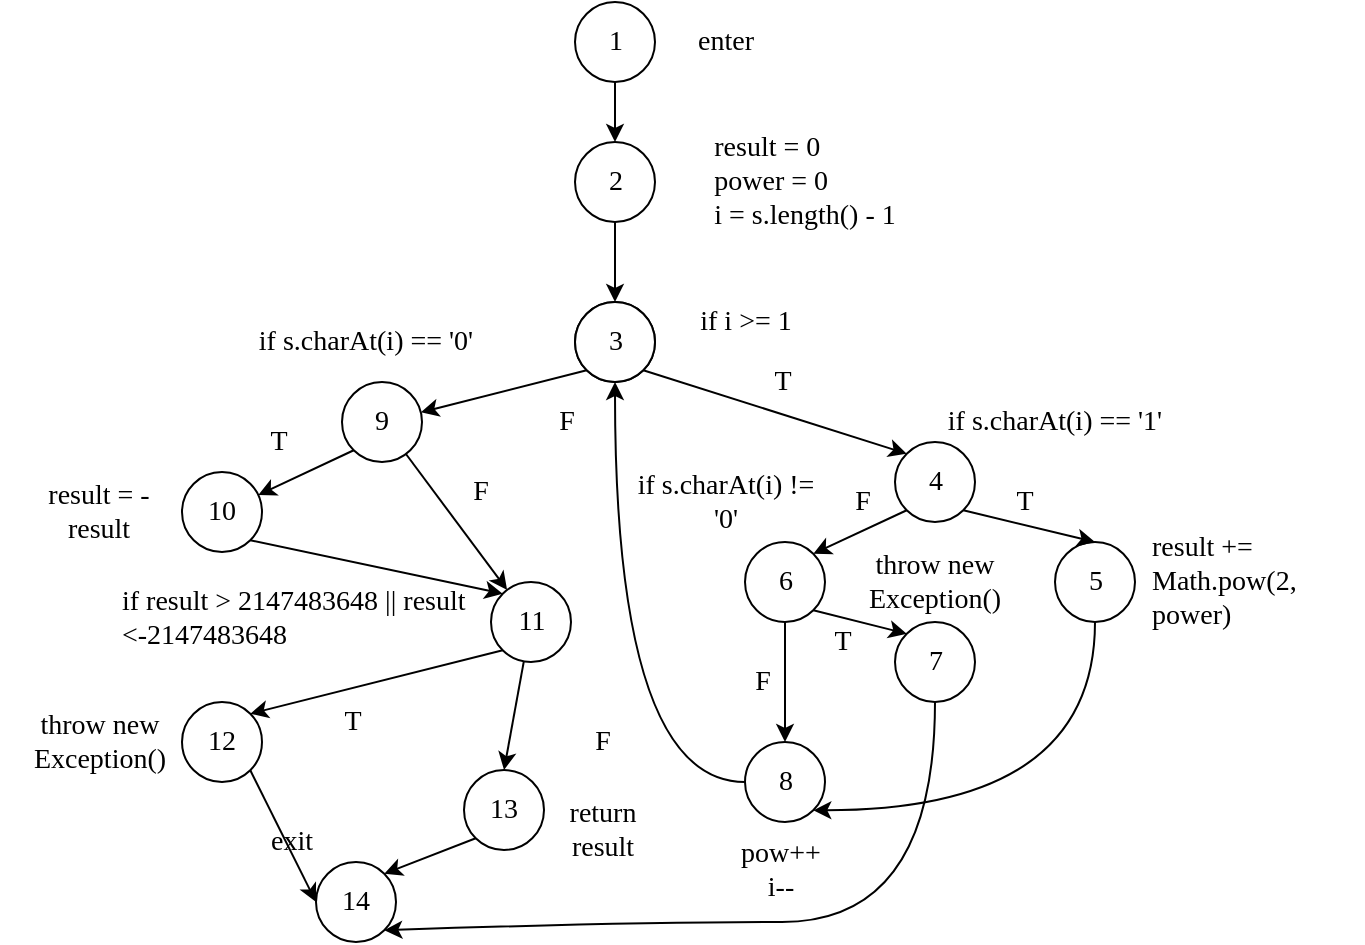 <mxfile version="10.6.5" type="github"><diagram id="AhWVypeFxBKPO-wxX6BN" name="Question1"><mxGraphModel dx="1250" dy="550" grid="1" gridSize="10" guides="1" tooltips="1" connect="1" arrows="1" fold="1" page="1" pageScale="1" pageWidth="827" pageHeight="1169" math="0" shadow="0"><root><mxCell id="0"/><mxCell id="1" parent="0"/><mxCell id="4cUHxtRjD3z-4MWlJrTc-3" style="edgeStyle=orthogonalEdgeStyle;rounded=0;orthogonalLoop=1;jettySize=auto;html=1;fontFamily=Verdana;fontSize=14;" parent="1" source="4cUHxtRjD3z-4MWlJrTc-1" target="4cUHxtRjD3z-4MWlJrTc-2" edge="1"><mxGeometry relative="1" as="geometry"/></mxCell><mxCell id="4cUHxtRjD3z-4MWlJrTc-1" value="1" style="ellipse;whiteSpace=wrap;html=1;aspect=fixed;fontFamily=Verdana;fontSize=14;" parent="1" vertex="1"><mxGeometry x="304.5" y="150" width="40" height="40" as="geometry"/></mxCell><mxCell id="4cUHxtRjD3z-4MWlJrTc-18" style="edgeStyle=orthogonalEdgeStyle;rounded=0;orthogonalLoop=1;jettySize=auto;html=1;fontFamily=Verdana;fontSize=14;" parent="1" source="4cUHxtRjD3z-4MWlJrTc-2" target="4cUHxtRjD3z-4MWlJrTc-8" edge="1"><mxGeometry relative="1" as="geometry"/></mxCell><mxCell id="4cUHxtRjD3z-4MWlJrTc-2" value="2" style="ellipse;whiteSpace=wrap;html=1;aspect=fixed;fontFamily=Verdana;fontSize=14;" parent="1" vertex="1"><mxGeometry x="304.5" y="220" width="40" height="40" as="geometry"/></mxCell><mxCell id="4cUHxtRjD3z-4MWlJrTc-4" value="" style="ellipse;whiteSpace=wrap;html=1;aspect=fixed;fontFamily=Verdana;fontSize=14;" parent="1" vertex="1"><mxGeometry x="304.5" y="300" width="40" height="40" as="geometry"/></mxCell><mxCell id="4cUHxtRjD3z-4MWlJrTc-44" style="edgeStyle=none;rounded=0;orthogonalLoop=1;jettySize=auto;html=1;exitX=0;exitY=1;exitDx=0;exitDy=0;entryX=1;entryY=0;entryDx=0;entryDy=0;fontFamily=Verdana;fontSize=14;" parent="1" source="4cUHxtRjD3z-4MWlJrTc-5" target="4cUHxtRjD3z-4MWlJrTc-7" edge="1"><mxGeometry relative="1" as="geometry"/></mxCell><mxCell id="4cUHxtRjD3z-4MWlJrTc-5" value="4" style="ellipse;whiteSpace=wrap;html=1;aspect=fixed;fontFamily=Verdana;fontSize=14;" parent="1" vertex="1"><mxGeometry x="464.5" y="370" width="40" height="40" as="geometry"/></mxCell><mxCell id="4cUHxtRjD3z-4MWlJrTc-45" style="edgeStyle=none;rounded=0;orthogonalLoop=1;jettySize=auto;html=1;exitX=1;exitY=1;exitDx=0;exitDy=0;entryX=0;entryY=0;entryDx=0;entryDy=0;fontFamily=Verdana;fontSize=14;" parent="1" source="4cUHxtRjD3z-4MWlJrTc-7" target="4cUHxtRjD3z-4MWlJrTc-10" edge="1"><mxGeometry relative="1" as="geometry"/></mxCell><mxCell id="4cUHxtRjD3z-4MWlJrTc-47" style="edgeStyle=none;rounded=0;orthogonalLoop=1;jettySize=auto;html=1;entryX=0.5;entryY=0;entryDx=0;entryDy=0;fontFamily=Verdana;fontSize=14;" parent="1" source="4cUHxtRjD3z-4MWlJrTc-7" target="4cUHxtRjD3z-4MWlJrTc-46" edge="1"><mxGeometry relative="1" as="geometry"/></mxCell><mxCell id="4cUHxtRjD3z-4MWlJrTc-7" value="6" style="ellipse;whiteSpace=wrap;html=1;aspect=fixed;fontFamily=Verdana;fontSize=14;" parent="1" vertex="1"><mxGeometry x="389.5" y="420" width="40" height="40" as="geometry"/></mxCell><mxCell id="4cUHxtRjD3z-4MWlJrTc-27" style="edgeStyle=none;rounded=0;orthogonalLoop=1;jettySize=auto;html=1;exitX=0;exitY=1;exitDx=0;exitDy=0;fontFamily=Verdana;fontSize=14;" parent="1" source="4cUHxtRjD3z-4MWlJrTc-8" target="4cUHxtRjD3z-4MWlJrTc-11" edge="1"><mxGeometry relative="1" as="geometry"/></mxCell><mxCell id="4cUHxtRjD3z-4MWlJrTc-30" style="edgeStyle=none;rounded=0;orthogonalLoop=1;jettySize=auto;html=1;exitX=1;exitY=1;exitDx=0;exitDy=0;entryX=0;entryY=0;entryDx=0;entryDy=0;fontFamily=Verdana;fontSize=14;" parent="1" source="4cUHxtRjD3z-4MWlJrTc-8" target="4cUHxtRjD3z-4MWlJrTc-5" edge="1"><mxGeometry relative="1" as="geometry"/></mxCell><mxCell id="4cUHxtRjD3z-4MWlJrTc-8" value="3" style="ellipse;whiteSpace=wrap;html=1;aspect=fixed;fontFamily=Verdana;fontSize=14;" parent="1" vertex="1"><mxGeometry x="304.5" y="300" width="40" height="40" as="geometry"/></mxCell><mxCell id="4cUHxtRjD3z-4MWlJrTc-49" style="edgeStyle=orthogonalEdgeStyle;curved=1;rounded=0;orthogonalLoop=1;jettySize=auto;html=1;entryX=1;entryY=1;entryDx=0;entryDy=0;fontFamily=Verdana;fontSize=14;" parent="1" source="4cUHxtRjD3z-4MWlJrTc-9" target="4cUHxtRjD3z-4MWlJrTc-46" edge="1"><mxGeometry relative="1" as="geometry"><Array as="points"><mxPoint x="564.5" y="554"/></Array></mxGeometry></mxCell><mxCell id="4cUHxtRjD3z-4MWlJrTc-9" value="5" style="ellipse;whiteSpace=wrap;html=1;aspect=fixed;fontFamily=Verdana;fontSize=14;" parent="1" vertex="1"><mxGeometry x="544.5" y="420" width="40" height="40" as="geometry"/></mxCell><mxCell id="4cUHxtRjD3z-4MWlJrTc-10" value="7" style="ellipse;whiteSpace=wrap;html=1;aspect=fixed;fontFamily=Verdana;fontSize=14;" parent="1" vertex="1"><mxGeometry x="464.5" y="460" width="40" height="40" as="geometry"/></mxCell><mxCell id="4cUHxtRjD3z-4MWlJrTc-26" style="edgeStyle=none;rounded=0;orthogonalLoop=1;jettySize=auto;html=1;exitX=0;exitY=1;exitDx=0;exitDy=0;fontFamily=Verdana;fontSize=14;" parent="1" source="4cUHxtRjD3z-4MWlJrTc-11" target="4cUHxtRjD3z-4MWlJrTc-14" edge="1"><mxGeometry relative="1" as="geometry"/></mxCell><mxCell id="4cUHxtRjD3z-4MWlJrTc-28" style="edgeStyle=none;rounded=0;orthogonalLoop=1;jettySize=auto;html=1;fontFamily=Verdana;fontSize=14;" parent="1" source="4cUHxtRjD3z-4MWlJrTc-11" target="4cUHxtRjD3z-4MWlJrTc-12" edge="1"><mxGeometry relative="1" as="geometry"/></mxCell><mxCell id="4cUHxtRjD3z-4MWlJrTc-11" value="9" style="ellipse;whiteSpace=wrap;html=1;aspect=fixed;fontFamily=Verdana;fontSize=14;" parent="1" vertex="1"><mxGeometry x="188" y="340" width="40" height="40" as="geometry"/></mxCell><mxCell id="4cUHxtRjD3z-4MWlJrTc-32" style="edgeStyle=none;rounded=0;orthogonalLoop=1;jettySize=auto;html=1;exitX=0;exitY=1;exitDx=0;exitDy=0;entryX=1;entryY=0;entryDx=0;entryDy=0;fontFamily=Verdana;fontSize=14;" parent="1" source="4cUHxtRjD3z-4MWlJrTc-12" target="4cUHxtRjD3z-4MWlJrTc-15" edge="1"><mxGeometry relative="1" as="geometry"/></mxCell><mxCell id="EOoDJQpKchThqFr1YvAE-2" style="edgeStyle=none;rounded=0;orthogonalLoop=1;jettySize=auto;html=1;entryX=0.5;entryY=0;entryDx=0;entryDy=0;" edge="1" parent="1" source="4cUHxtRjD3z-4MWlJrTc-12" target="EOoDJQpKchThqFr1YvAE-1"><mxGeometry relative="1" as="geometry"/></mxCell><mxCell id="4cUHxtRjD3z-4MWlJrTc-12" value="11" style="ellipse;whiteSpace=wrap;html=1;aspect=fixed;fontFamily=Verdana;fontSize=14;" parent="1" vertex="1"><mxGeometry x="262.5" y="440" width="40" height="40" as="geometry"/></mxCell><mxCell id="4cUHxtRjD3z-4MWlJrTc-13" value="14" style="ellipse;whiteSpace=wrap;html=1;aspect=fixed;fontFamily=Verdana;fontSize=14;" parent="1" vertex="1"><mxGeometry x="175" y="580" width="40" height="40" as="geometry"/></mxCell><mxCell id="4cUHxtRjD3z-4MWlJrTc-31" style="edgeStyle=none;rounded=0;orthogonalLoop=1;jettySize=auto;html=1;exitX=1;exitY=1;exitDx=0;exitDy=0;entryX=0;entryY=0;entryDx=0;entryDy=0;fontFamily=Verdana;fontSize=14;" parent="1" source="4cUHxtRjD3z-4MWlJrTc-14" target="4cUHxtRjD3z-4MWlJrTc-12" edge="1"><mxGeometry relative="1" as="geometry"/></mxCell><mxCell id="4cUHxtRjD3z-4MWlJrTc-14" value="10" style="ellipse;whiteSpace=wrap;html=1;aspect=fixed;fontFamily=Verdana;fontSize=14;" parent="1" vertex="1"><mxGeometry x="108" y="385" width="40" height="40" as="geometry"/></mxCell><mxCell id="4cUHxtRjD3z-4MWlJrTc-33" style="edgeStyle=none;rounded=0;orthogonalLoop=1;jettySize=auto;html=1;exitX=1;exitY=1;exitDx=0;exitDy=0;entryX=0;entryY=0.5;entryDx=0;entryDy=0;fontFamily=Verdana;fontSize=14;" parent="1" source="4cUHxtRjD3z-4MWlJrTc-15" target="4cUHxtRjD3z-4MWlJrTc-13" edge="1"><mxGeometry relative="1" as="geometry"/></mxCell><mxCell id="4cUHxtRjD3z-4MWlJrTc-15" value="12" style="ellipse;whiteSpace=wrap;html=1;aspect=fixed;fontFamily=Verdana;fontSize=14;" parent="1" vertex="1"><mxGeometry x="108" y="500" width="40" height="40" as="geometry"/></mxCell><mxCell id="4cUHxtRjD3z-4MWlJrTc-21" value="" style="endArrow=classic;html=1;entryX=0.5;entryY=0;entryDx=0;entryDy=0;exitX=1;exitY=1;exitDx=0;exitDy=0;fontFamily=Verdana;fontSize=14;" parent="1" source="4cUHxtRjD3z-4MWlJrTc-5" target="4cUHxtRjD3z-4MWlJrTc-9" edge="1"><mxGeometry width="50" height="50" relative="1" as="geometry"><mxPoint x="444.5" y="360" as="sourcePoint"/><mxPoint x="494.5" y="310" as="targetPoint"/></mxGeometry></mxCell><mxCell id="4cUHxtRjD3z-4MWlJrTc-34" value="enter" style="text;html=1;strokeColor=none;fillColor=none;align=center;verticalAlign=middle;whiteSpace=wrap;rounded=0;fontFamily=Verdana;fontSize=14;" parent="1" vertex="1"><mxGeometry x="359.5" y="160" width="40" height="20" as="geometry"/></mxCell><mxCell id="4cUHxtRjD3z-4MWlJrTc-35" value="&lt;div style=&quot;text-align: left&quot;&gt;&lt;span&gt;result = 0&lt;/span&gt;&lt;/div&gt;&lt;div style=&quot;text-align: left&quot;&gt;&lt;span&gt;power = 0&lt;/span&gt;&lt;/div&gt;&lt;div style=&quot;text-align: left&quot;&gt;&lt;span&gt;i = s.length() - 1&lt;/span&gt;&lt;/div&gt;" style="text;html=1;strokeColor=none;fillColor=none;align=center;verticalAlign=middle;whiteSpace=wrap;rounded=0;fontFamily=Verdana;fontSize=14;" parent="1" vertex="1"><mxGeometry x="346" y="230" width="147" height="20" as="geometry"/></mxCell><mxCell id="4cUHxtRjD3z-4MWlJrTc-36" value="if s.charAt(i) == '1'" style="text;html=1;strokeColor=none;fillColor=none;align=center;verticalAlign=middle;whiteSpace=wrap;rounded=0;fontFamily=Verdana;fontSize=14;" parent="1" vertex="1"><mxGeometry x="457" y="350" width="175" height="20" as="geometry"/></mxCell><mxCell id="4cUHxtRjD3z-4MWlJrTc-37" value="F" style="text;html=1;strokeColor=none;fillColor=none;align=center;verticalAlign=middle;whiteSpace=wrap;rounded=0;fontFamily=Verdana;fontSize=14;" parent="1" vertex="1"><mxGeometry x="281.5" y="350" width="37" height="20" as="geometry"/></mxCell><mxCell id="4cUHxtRjD3z-4MWlJrTc-38" value="if i &amp;gt;= 1" style="text;html=1;strokeColor=none;fillColor=none;align=center;verticalAlign=middle;whiteSpace=wrap;rounded=0;fontFamily=Verdana;fontSize=14;" parent="1" vertex="1"><mxGeometry x="334.5" y="300" width="110" height="20" as="geometry"/></mxCell><mxCell id="4cUHxtRjD3z-4MWlJrTc-39" value="if s.charAt(i) != '0'" style="text;html=1;strokeColor=none;fillColor=none;align=center;verticalAlign=middle;whiteSpace=wrap;rounded=0;fontFamily=Verdana;fontSize=14;" parent="1" vertex="1"><mxGeometry x="329.5" y="390" width="100" height="20" as="geometry"/></mxCell><mxCell id="4cUHxtRjD3z-4MWlJrTc-40" value="&lt;div style=&quot;text-align: left&quot;&gt;&lt;span&gt;result += Math.pow(2, power)&lt;/span&gt;&lt;/div&gt;" style="text;html=1;strokeColor=none;fillColor=none;align=center;verticalAlign=middle;whiteSpace=wrap;rounded=0;fontFamily=Verdana;fontSize=14;" parent="1" vertex="1"><mxGeometry x="591.5" y="430" width="107" height="20" as="geometry"/></mxCell><mxCell id="4cUHxtRjD3z-4MWlJrTc-50" style="edgeStyle=orthogonalEdgeStyle;curved=1;rounded=0;orthogonalLoop=1;jettySize=auto;html=1;entryX=0.5;entryY=1;entryDx=0;entryDy=0;fontFamily=Verdana;fontSize=14;" parent="1" source="4cUHxtRjD3z-4MWlJrTc-46" target="4cUHxtRjD3z-4MWlJrTc-8" edge="1"><mxGeometry relative="1" as="geometry"/></mxCell><mxCell id="4cUHxtRjD3z-4MWlJrTc-46" value="8" style="ellipse;whiteSpace=wrap;html=1;aspect=fixed;fontFamily=Verdana;fontSize=14;" parent="1" vertex="1"><mxGeometry x="389.5" y="520" width="40" height="40" as="geometry"/></mxCell><mxCell id="4cUHxtRjD3z-4MWlJrTc-52" value="if s.charAt(i) == '0'" style="text;html=1;strokeColor=none;fillColor=none;align=center;verticalAlign=middle;whiteSpace=wrap;rounded=0;fontFamily=Verdana;fontSize=14;" parent="1" vertex="1"><mxGeometry x="145" y="310" width="110" height="20" as="geometry"/></mxCell><mxCell id="4cUHxtRjD3z-4MWlJrTc-53" value="throw new Exception()" style="text;html=1;strokeColor=none;fillColor=none;align=center;verticalAlign=middle;whiteSpace=wrap;rounded=0;fontFamily=Verdana;fontSize=14;" parent="1" vertex="1"><mxGeometry x="440" y="430" width="89" height="20" as="geometry"/></mxCell><mxCell id="4cUHxtRjD3z-4MWlJrTc-54" value="pow++&lt;br&gt;i--&lt;br&gt;" style="text;html=1;strokeColor=none;fillColor=none;align=center;verticalAlign=middle;whiteSpace=wrap;rounded=0;fontFamily=Verdana;fontSize=14;" parent="1" vertex="1"><mxGeometry x="379.5" y="574" width="55" height="20" as="geometry"/></mxCell><mxCell id="4cUHxtRjD3z-4MWlJrTc-55" value="" style="curved=1;endArrow=classic;html=1;fontFamily=Verdana;fontSize=14;exitX=0.5;exitY=1;exitDx=0;exitDy=0;entryX=1;entryY=1;entryDx=0;entryDy=0;" parent="1" source="4cUHxtRjD3z-4MWlJrTc-10" target="4cUHxtRjD3z-4MWlJrTc-13" edge="1"><mxGeometry width="50" height="50" relative="1" as="geometry"><mxPoint x="231.5" y="660" as="sourcePoint"/><mxPoint x="281.5" y="610" as="targetPoint"/><Array as="points"><mxPoint x="484.5" y="610"/><mxPoint x="331.5" y="610"/></Array></mxGeometry></mxCell><mxCell id="4cUHxtRjD3z-4MWlJrTc-56" value="T" style="text;html=1;strokeColor=none;fillColor=none;align=center;verticalAlign=middle;whiteSpace=wrap;rounded=0;fontFamily=Verdana;fontSize=14;" parent="1" vertex="1"><mxGeometry x="389.5" y="330" width="37" height="20" as="geometry"/></mxCell><mxCell id="4cUHxtRjD3z-4MWlJrTc-58" value="T" style="text;html=1;strokeColor=none;fillColor=none;align=center;verticalAlign=middle;whiteSpace=wrap;rounded=0;fontFamily=Verdana;fontSize=14;" parent="1" vertex="1"><mxGeometry x="138" y="360" width="37" height="20" as="geometry"/></mxCell><mxCell id="4cUHxtRjD3z-4MWlJrTc-59" value="T" style="text;html=1;strokeColor=none;fillColor=none;align=center;verticalAlign=middle;whiteSpace=wrap;rounded=0;fontFamily=Verdana;fontSize=14;" parent="1" vertex="1"><mxGeometry x="175" y="500" width="37" height="20" as="geometry"/></mxCell><mxCell id="4cUHxtRjD3z-4MWlJrTc-60" value="T" style="text;html=1;strokeColor=none;fillColor=none;align=center;verticalAlign=middle;whiteSpace=wrap;rounded=0;fontFamily=Verdana;fontSize=14;" parent="1" vertex="1"><mxGeometry x="420" y="460" width="37" height="20" as="geometry"/></mxCell><mxCell id="4cUHxtRjD3z-4MWlJrTc-61" value="F" style="text;html=1;strokeColor=none;fillColor=none;align=center;verticalAlign=middle;whiteSpace=wrap;rounded=0;fontFamily=Verdana;fontSize=14;" parent="1" vertex="1"><mxGeometry x="239" y="385" width="37" height="20" as="geometry"/></mxCell><mxCell id="4cUHxtRjD3z-4MWlJrTc-62" value="F" style="text;html=1;strokeColor=none;fillColor=none;align=center;verticalAlign=middle;whiteSpace=wrap;rounded=0;fontFamily=Verdana;fontSize=14;" parent="1" vertex="1"><mxGeometry x="300" y="510" width="37" height="20" as="geometry"/></mxCell><mxCell id="4cUHxtRjD3z-4MWlJrTc-63" value="F" style="text;html=1;strokeColor=none;fillColor=none;align=center;verticalAlign=middle;whiteSpace=wrap;rounded=0;fontFamily=Verdana;fontSize=14;" parent="1" vertex="1"><mxGeometry x="379.5" y="480" width="37" height="20" as="geometry"/></mxCell><mxCell id="4cUHxtRjD3z-4MWlJrTc-64" value="F" style="text;html=1;strokeColor=none;fillColor=none;align=center;verticalAlign=middle;whiteSpace=wrap;rounded=0;fontFamily=Verdana;fontSize=14;" parent="1" vertex="1"><mxGeometry x="429.5" y="390" width="37" height="20" as="geometry"/></mxCell><mxCell id="4cUHxtRjD3z-4MWlJrTc-65" value="T" style="text;html=1;strokeColor=none;fillColor=none;align=center;verticalAlign=middle;whiteSpace=wrap;rounded=0;fontFamily=Verdana;fontSize=14;" parent="1" vertex="1"><mxGeometry x="510.5" y="390" width="37" height="20" as="geometry"/></mxCell><mxCell id="4cUHxtRjD3z-4MWlJrTc-66" value="result = -result" style="text;html=1;strokeColor=none;fillColor=none;align=center;verticalAlign=middle;whiteSpace=wrap;rounded=0;fontFamily=Verdana;fontSize=14;" parent="1" vertex="1"><mxGeometry x="35" y="395" width="63" height="20" as="geometry"/></mxCell><mxCell id="4cUHxtRjD3z-4MWlJrTc-67" value="throw new Exception()" style="text;html=1;strokeColor=none;fillColor=none;align=center;verticalAlign=middle;whiteSpace=wrap;rounded=0;fontFamily=Verdana;fontSize=14;" parent="1" vertex="1"><mxGeometry x="17.5" y="510" width="98" height="20" as="geometry"/></mxCell><mxCell id="4cUHxtRjD3z-4MWlJrTc-68" value="exit" style="text;html=1;strokeColor=none;fillColor=none;align=center;verticalAlign=middle;whiteSpace=wrap;rounded=0;fontFamily=Verdana;fontSize=14;" parent="1" vertex="1"><mxGeometry x="138" y="560" width="50" height="20" as="geometry"/></mxCell><mxCell id="4cUHxtRjD3z-4MWlJrTc-69" value="if result &amp;gt; 2147483648 || result &amp;lt;-2147483648" style="text;html=1;strokeColor=none;fillColor=none;align=left;verticalAlign=middle;whiteSpace=wrap;rounded=0;fontFamily=Verdana;fontSize=14;" parent="1" vertex="1"><mxGeometry x="75.5" y="447.5" width="175" height="20" as="geometry"/></mxCell><mxCell id="EOoDJQpKchThqFr1YvAE-3" style="edgeStyle=none;rounded=0;orthogonalLoop=1;jettySize=auto;html=1;exitX=0;exitY=1;exitDx=0;exitDy=0;entryX=1;entryY=0;entryDx=0;entryDy=0;" edge="1" parent="1" source="EOoDJQpKchThqFr1YvAE-1" target="4cUHxtRjD3z-4MWlJrTc-13"><mxGeometry relative="1" as="geometry"/></mxCell><mxCell id="EOoDJQpKchThqFr1YvAE-1" value="13" style="ellipse;whiteSpace=wrap;html=1;aspect=fixed;fontFamily=Verdana;fontSize=14;" vertex="1" parent="1"><mxGeometry x="249" y="534" width="40" height="40" as="geometry"/></mxCell><mxCell id="EOoDJQpKchThqFr1YvAE-4" value="return result" style="text;html=1;strokeColor=none;fillColor=none;align=center;verticalAlign=middle;whiteSpace=wrap;rounded=0;fontFamily=Verdana;fontSize=14;" vertex="1" parent="1"><mxGeometry x="287" y="554" width="63" height="20" as="geometry"/></mxCell></root></mxGraphModel></diagram></mxfile>